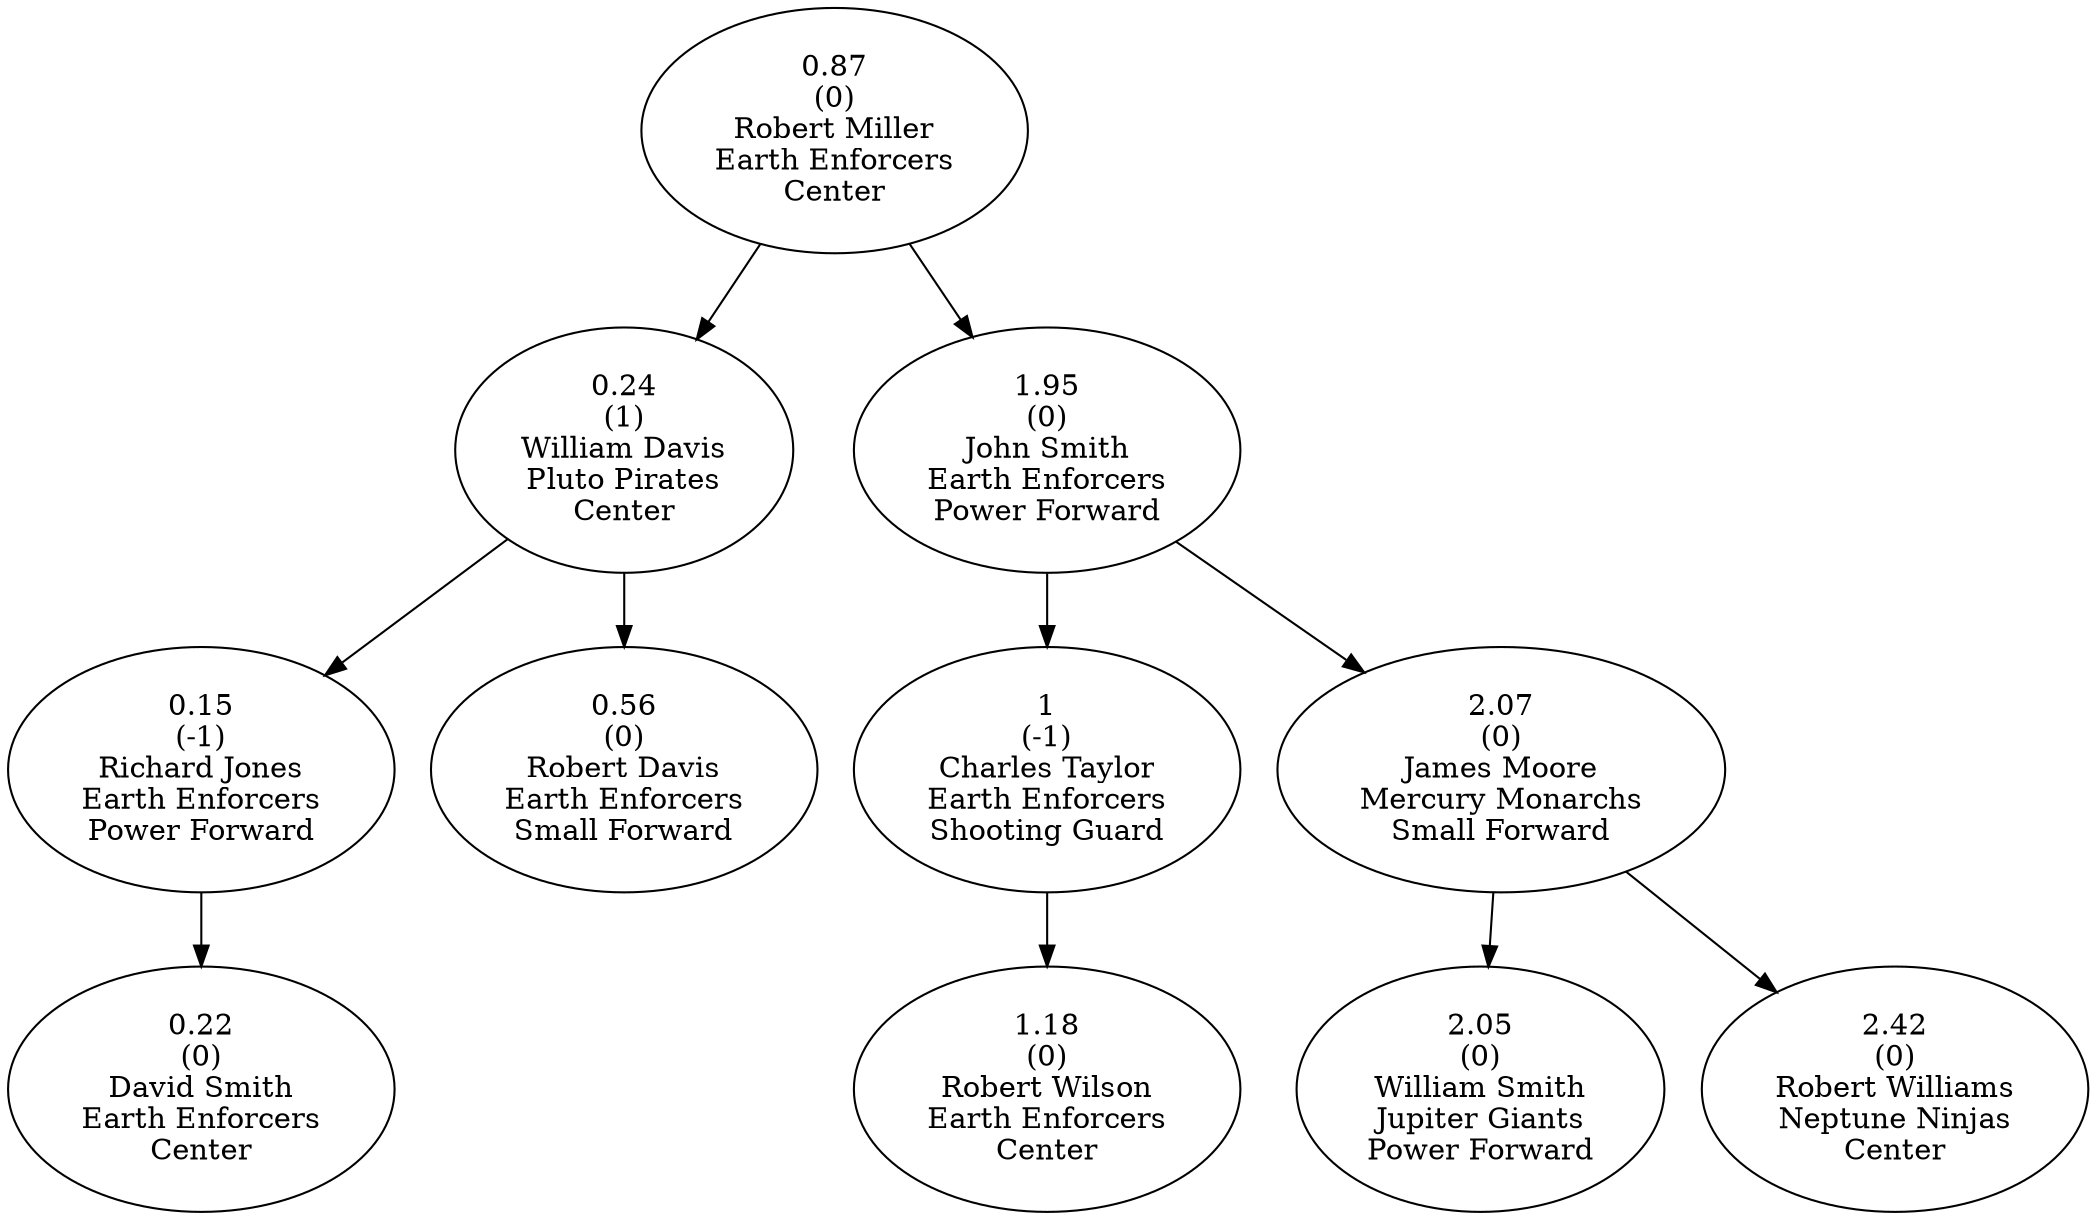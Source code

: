digraph AVLTree {
    node102 [label="0.87\n(0)\nRobert Miller\nEarth Enforcers\nCenter"];
    node103 [label="0.24\n(1)\nWilliam Davis\nPluto Pirates\nCenter"];
    node104 [label="0.15\n(-1)\nRichard Jones\nEarth Enforcers\nPower Forward"];
    node105 [label="0.22\n(0)\nDavid Smith\nEarth Enforcers\nCenter"];
    node104 -> node105;
    node103 -> node104;
    node106 [label="0.56\n(0)\nRobert Davis\nEarth Enforcers\nSmall Forward"];
    node103 -> node106;
    node102 -> node103;
    node107 [label="1.95\n(0)\nJohn Smith\nEarth Enforcers\nPower Forward"];
    node108 [label="1\n(-1)\nCharles Taylor\nEarth Enforcers\nShooting Guard"];
    node109 [label="1.18\n(0)\nRobert Wilson\nEarth Enforcers\nCenter"];
    node108 -> node109;
    node107 -> node108;
    node110 [label="2.07\n(0)\nJames Moore\nMercury Monarchs\nSmall Forward"];
    node111 [label="2.05\n(0)\nWilliam Smith\nJupiter Giants\nPower Forward"];
    node110 -> node111;
    node112 [label="2.42\n(0)\nRobert Williams\nNeptune Ninjas\nCenter"];
    node110 -> node112;
    node107 -> node110;
    node102 -> node107;
}
